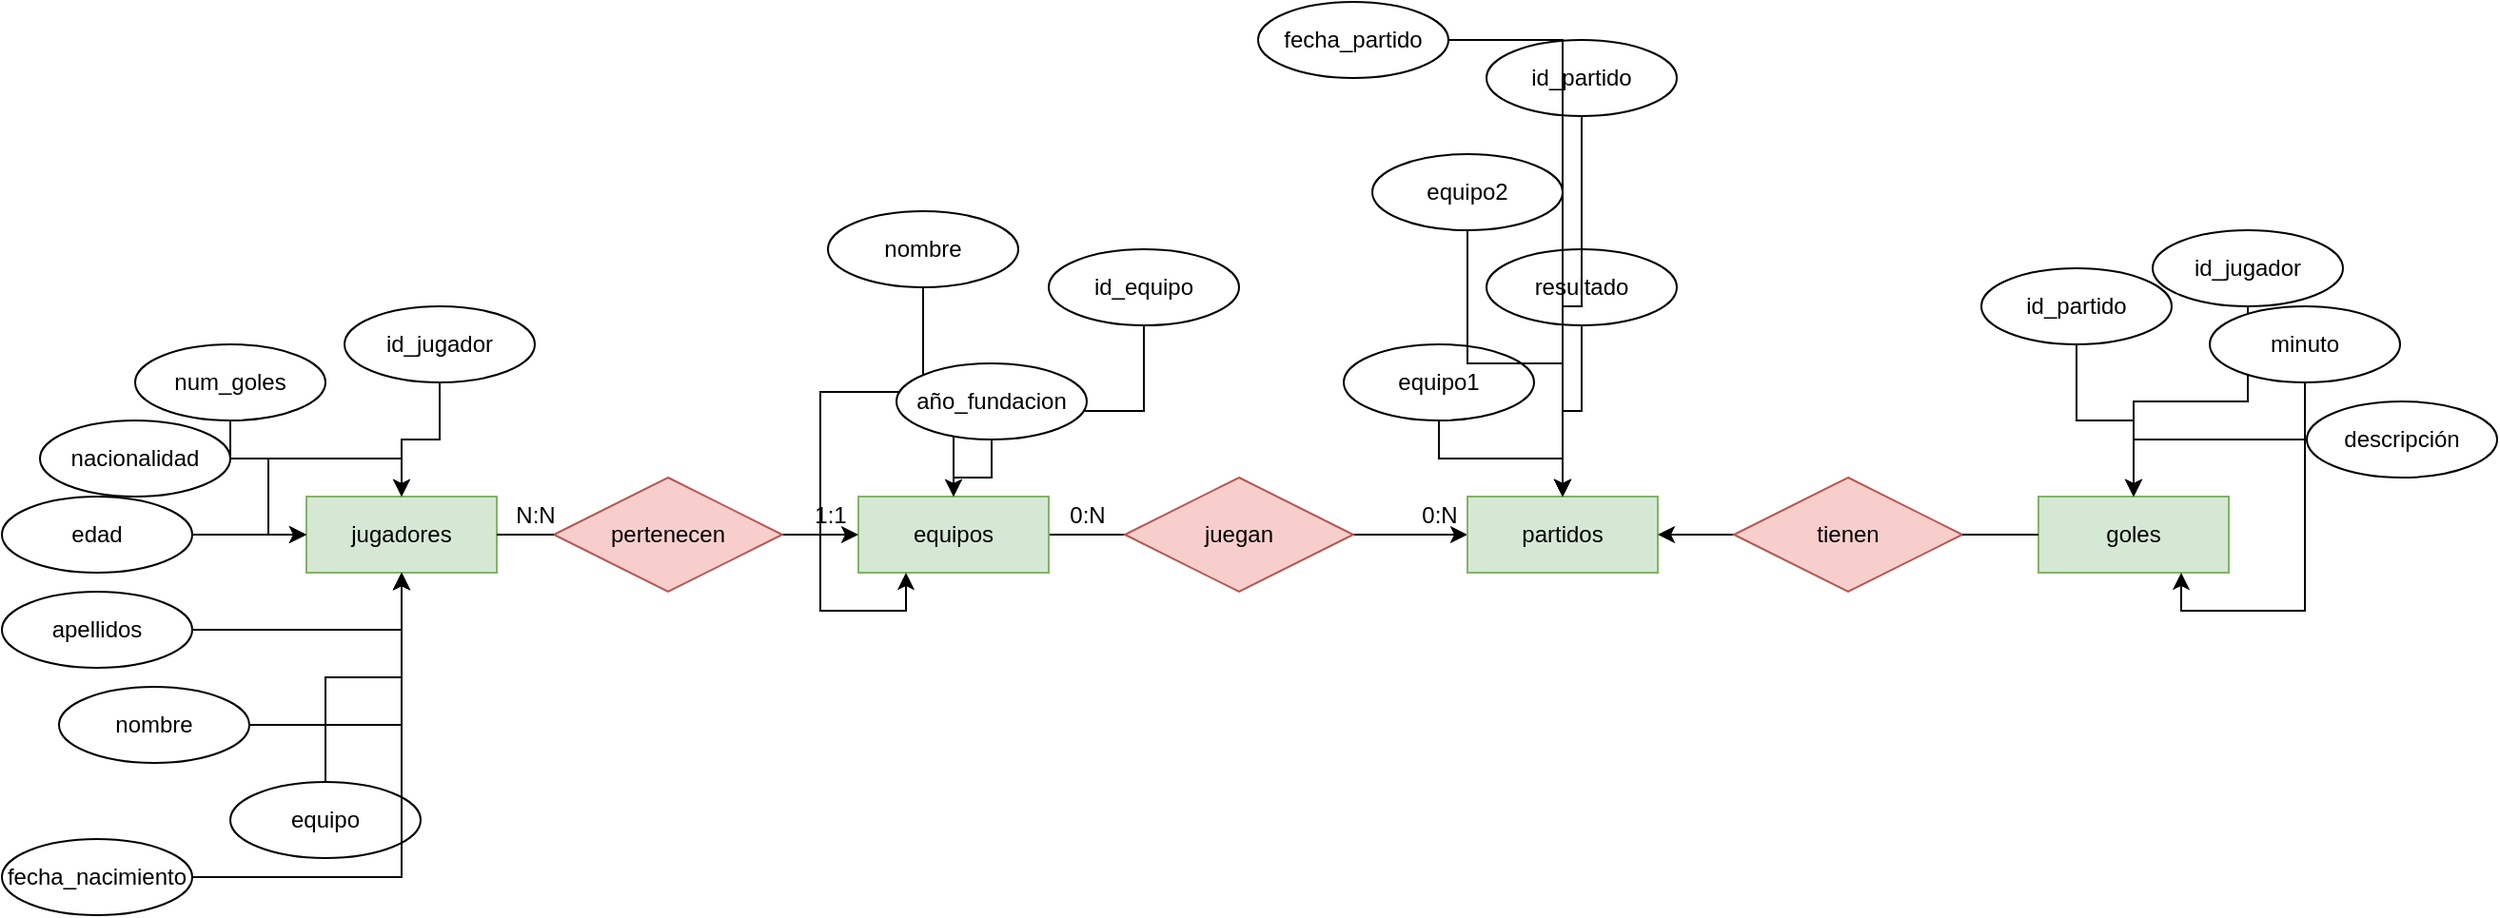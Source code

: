 <mxfile version="15.4.0" type="device"><diagram id="_mD8iaYOaD9M3n9wis0r" name="Página-1"><mxGraphModel dx="2310" dy="867" grid="1" gridSize="10" guides="1" tooltips="1" connect="1" arrows="1" fold="1" page="1" pageScale="1" pageWidth="827" pageHeight="1169" math="0" shadow="0"><root><mxCell id="0"/><mxCell id="1" parent="0"/><mxCell id="zfJUZlzcQHThNHYyDPsL-4" style="edgeStyle=orthogonalEdgeStyle;rounded=0;orthogonalLoop=1;jettySize=auto;html=1;" edge="1" parent="1" source="zfJUZlzcQHThNHYyDPsL-1" target="zfJUZlzcQHThNHYyDPsL-2"><mxGeometry relative="1" as="geometry"/></mxCell><mxCell id="zfJUZlzcQHThNHYyDPsL-1" value="equipos" style="whiteSpace=wrap;html=1;align=center;fillColor=#d5e8d4;strokeColor=#82b366;" vertex="1" parent="1"><mxGeometry x="380" y="280" width="100" height="40" as="geometry"/></mxCell><mxCell id="zfJUZlzcQHThNHYyDPsL-2" value="partidos" style="whiteSpace=wrap;html=1;align=center;fillColor=#d5e8d4;strokeColor=#82b366;" vertex="1" parent="1"><mxGeometry x="700" y="280" width="100" height="40" as="geometry"/></mxCell><mxCell id="zfJUZlzcQHThNHYyDPsL-6" style="edgeStyle=orthogonalEdgeStyle;rounded=0;orthogonalLoop=1;jettySize=auto;html=1;startArrow=none;" edge="1" parent="1" source="zfJUZlzcQHThNHYyDPsL-7" target="zfJUZlzcQHThNHYyDPsL-1"><mxGeometry relative="1" as="geometry"/></mxCell><mxCell id="zfJUZlzcQHThNHYyDPsL-3" value="jugadores" style="whiteSpace=wrap;html=1;align=center;fillColor=#d5e8d4;strokeColor=#82b366;" vertex="1" parent="1"><mxGeometry x="90" y="280" width="100" height="40" as="geometry"/></mxCell><mxCell id="zfJUZlzcQHThNHYyDPsL-5" value="juegan" style="shape=rhombus;perimeter=rhombusPerimeter;whiteSpace=wrap;html=1;align=center;fillColor=#f8cecc;strokeColor=#b85450;" vertex="1" parent="1"><mxGeometry x="520" y="270" width="120" height="60" as="geometry"/></mxCell><mxCell id="zfJUZlzcQHThNHYyDPsL-7" value="pertenecen" style="shape=rhombus;perimeter=rhombusPerimeter;whiteSpace=wrap;html=1;align=center;fillColor=#f8cecc;strokeColor=#b85450;" vertex="1" parent="1"><mxGeometry x="220" y="270" width="120" height="60" as="geometry"/></mxCell><mxCell id="zfJUZlzcQHThNHYyDPsL-8" value="" style="edgeStyle=orthogonalEdgeStyle;rounded=0;orthogonalLoop=1;jettySize=auto;html=1;endArrow=none;" edge="1" parent="1" source="zfJUZlzcQHThNHYyDPsL-3" target="zfJUZlzcQHThNHYyDPsL-7"><mxGeometry relative="1" as="geometry"><mxPoint x="190" y="300" as="sourcePoint"/><mxPoint x="380" y="300" as="targetPoint"/></mxGeometry></mxCell><mxCell id="zfJUZlzcQHThNHYyDPsL-9" value="1:1" style="text;html=1;resizable=0;autosize=1;align=center;verticalAlign=middle;points=[];fillColor=none;strokeColor=none;rounded=0;" vertex="1" parent="1"><mxGeometry x="350" y="280" width="30" height="20" as="geometry"/></mxCell><mxCell id="zfJUZlzcQHThNHYyDPsL-10" value="N:N" style="text;html=1;resizable=0;autosize=1;align=center;verticalAlign=middle;points=[];fillColor=none;strokeColor=none;rounded=0;" vertex="1" parent="1"><mxGeometry x="190" y="280" width="40" height="20" as="geometry"/></mxCell><mxCell id="zfJUZlzcQHThNHYyDPsL-11" value="0:N" style="text;html=1;resizable=0;autosize=1;align=center;verticalAlign=middle;points=[];fillColor=none;strokeColor=none;rounded=0;" vertex="1" parent="1"><mxGeometry x="670" y="280" width="30" height="20" as="geometry"/></mxCell><mxCell id="zfJUZlzcQHThNHYyDPsL-12" value="0:N" style="text;html=1;resizable=0;autosize=1;align=center;verticalAlign=middle;points=[];fillColor=none;strokeColor=none;rounded=0;" vertex="1" parent="1"><mxGeometry x="485" y="280" width="30" height="20" as="geometry"/></mxCell><mxCell id="zfJUZlzcQHThNHYyDPsL-19" style="edgeStyle=orthogonalEdgeStyle;rounded=0;orthogonalLoop=1;jettySize=auto;html=1;" edge="1" parent="1" source="zfJUZlzcQHThNHYyDPsL-13" target="zfJUZlzcQHThNHYyDPsL-3"><mxGeometry relative="1" as="geometry"/></mxCell><mxCell id="zfJUZlzcQHThNHYyDPsL-13" value="nombre" style="ellipse;whiteSpace=wrap;html=1;align=center;" vertex="1" parent="1"><mxGeometry x="-40" y="380" width="100" height="40" as="geometry"/></mxCell><mxCell id="zfJUZlzcQHThNHYyDPsL-20" style="edgeStyle=orthogonalEdgeStyle;rounded=0;orthogonalLoop=1;jettySize=auto;html=1;" edge="1" parent="1" source="zfJUZlzcQHThNHYyDPsL-14" target="zfJUZlzcQHThNHYyDPsL-3"><mxGeometry relative="1" as="geometry"/></mxCell><mxCell id="zfJUZlzcQHThNHYyDPsL-14" value="apellidos" style="ellipse;whiteSpace=wrap;html=1;align=center;" vertex="1" parent="1"><mxGeometry x="-70" y="330" width="100" height="40" as="geometry"/></mxCell><mxCell id="zfJUZlzcQHThNHYyDPsL-21" style="edgeStyle=orthogonalEdgeStyle;rounded=0;orthogonalLoop=1;jettySize=auto;html=1;" edge="1" parent="1" source="zfJUZlzcQHThNHYyDPsL-15" target="zfJUZlzcQHThNHYyDPsL-3"><mxGeometry relative="1" as="geometry"/></mxCell><mxCell id="zfJUZlzcQHThNHYyDPsL-15" value="edad" style="ellipse;whiteSpace=wrap;html=1;align=center;" vertex="1" parent="1"><mxGeometry x="-70" y="280" width="100" height="40" as="geometry"/></mxCell><mxCell id="zfJUZlzcQHThNHYyDPsL-22" style="edgeStyle=orthogonalEdgeStyle;rounded=0;orthogonalLoop=1;jettySize=auto;html=1;" edge="1" parent="1" source="zfJUZlzcQHThNHYyDPsL-16" target="zfJUZlzcQHThNHYyDPsL-3"><mxGeometry relative="1" as="geometry"/></mxCell><mxCell id="zfJUZlzcQHThNHYyDPsL-16" value="nacionalidad" style="ellipse;whiteSpace=wrap;html=1;align=center;" vertex="1" parent="1"><mxGeometry x="-50" y="240" width="100" height="40" as="geometry"/></mxCell><mxCell id="zfJUZlzcQHThNHYyDPsL-23" style="edgeStyle=orthogonalEdgeStyle;rounded=0;orthogonalLoop=1;jettySize=auto;html=1;" edge="1" parent="1" source="zfJUZlzcQHThNHYyDPsL-17" target="zfJUZlzcQHThNHYyDPsL-3"><mxGeometry relative="1" as="geometry"/></mxCell><mxCell id="zfJUZlzcQHThNHYyDPsL-17" value="num_goles" style="ellipse;whiteSpace=wrap;html=1;align=center;" vertex="1" parent="1"><mxGeometry y="200" width="100" height="40" as="geometry"/></mxCell><mxCell id="zfJUZlzcQHThNHYyDPsL-24" style="edgeStyle=orthogonalEdgeStyle;rounded=0;orthogonalLoop=1;jettySize=auto;html=1;" edge="1" parent="1" source="zfJUZlzcQHThNHYyDPsL-18" target="zfJUZlzcQHThNHYyDPsL-3"><mxGeometry relative="1" as="geometry"/></mxCell><mxCell id="zfJUZlzcQHThNHYyDPsL-18" value="id_jugador" style="ellipse;whiteSpace=wrap;html=1;align=center;" vertex="1" parent="1"><mxGeometry x="110" y="180" width="100" height="40" as="geometry"/></mxCell><mxCell id="zfJUZlzcQHThNHYyDPsL-26" style="edgeStyle=orthogonalEdgeStyle;rounded=0;orthogonalLoop=1;jettySize=auto;html=1;" edge="1" parent="1" source="zfJUZlzcQHThNHYyDPsL-25" target="zfJUZlzcQHThNHYyDPsL-3"><mxGeometry relative="1" as="geometry"/></mxCell><mxCell id="zfJUZlzcQHThNHYyDPsL-25" value="equipo" style="ellipse;whiteSpace=wrap;html=1;align=center;" vertex="1" parent="1"><mxGeometry x="50" y="430" width="100" height="40" as="geometry"/></mxCell><mxCell id="zfJUZlzcQHThNHYyDPsL-28" style="edgeStyle=orthogonalEdgeStyle;rounded=0;orthogonalLoop=1;jettySize=auto;html=1;" edge="1" parent="1" source="zfJUZlzcQHThNHYyDPsL-27" target="zfJUZlzcQHThNHYyDPsL-3"><mxGeometry relative="1" as="geometry"/></mxCell><mxCell id="zfJUZlzcQHThNHYyDPsL-27" value="fecha_nacimiento" style="ellipse;whiteSpace=wrap;html=1;align=center;" vertex="1" parent="1"><mxGeometry x="-70" y="460" width="100" height="40" as="geometry"/></mxCell><mxCell id="zfJUZlzcQHThNHYyDPsL-35" style="edgeStyle=orthogonalEdgeStyle;rounded=0;orthogonalLoop=1;jettySize=auto;html=1;" edge="1" parent="1" source="zfJUZlzcQHThNHYyDPsL-29" target="zfJUZlzcQHThNHYyDPsL-1"><mxGeometry relative="1" as="geometry"/></mxCell><mxCell id="zfJUZlzcQHThNHYyDPsL-29" value="id_equipo" style="ellipse;whiteSpace=wrap;html=1;align=center;" vertex="1" parent="1"><mxGeometry x="480" y="150" width="100" height="40" as="geometry"/></mxCell><mxCell id="zfJUZlzcQHThNHYyDPsL-32" style="edgeStyle=orthogonalEdgeStyle;rounded=0;orthogonalLoop=1;jettySize=auto;html=1;exitX=0.5;exitY=1;exitDx=0;exitDy=0;entryX=0.25;entryY=1;entryDx=0;entryDy=0;" edge="1" parent="1" source="zfJUZlzcQHThNHYyDPsL-30" target="zfJUZlzcQHThNHYyDPsL-1"><mxGeometry relative="1" as="geometry"/></mxCell><mxCell id="zfJUZlzcQHThNHYyDPsL-30" value="nombre" style="ellipse;whiteSpace=wrap;html=1;align=center;" vertex="1" parent="1"><mxGeometry x="364" y="130" width="100" height="40" as="geometry"/></mxCell><mxCell id="zfJUZlzcQHThNHYyDPsL-34" style="edgeStyle=orthogonalEdgeStyle;rounded=0;orthogonalLoop=1;jettySize=auto;html=1;" edge="1" parent="1" source="zfJUZlzcQHThNHYyDPsL-31" target="zfJUZlzcQHThNHYyDPsL-1"><mxGeometry relative="1" as="geometry"/></mxCell><mxCell id="zfJUZlzcQHThNHYyDPsL-31" value="año_fundacion" style="ellipse;whiteSpace=wrap;html=1;align=center;" vertex="1" parent="1"><mxGeometry x="400" y="210" width="100" height="40" as="geometry"/></mxCell><mxCell id="zfJUZlzcQHThNHYyDPsL-40" style="edgeStyle=orthogonalEdgeStyle;rounded=0;orthogonalLoop=1;jettySize=auto;html=1;entryX=0.5;entryY=0;entryDx=0;entryDy=0;" edge="1" parent="1" source="zfJUZlzcQHThNHYyDPsL-37" target="zfJUZlzcQHThNHYyDPsL-2"><mxGeometry relative="1" as="geometry"/></mxCell><mxCell id="zfJUZlzcQHThNHYyDPsL-37" value="equipo1" style="ellipse;whiteSpace=wrap;html=1;align=center;" vertex="1" parent="1"><mxGeometry x="635" y="200" width="100" height="40" as="geometry"/></mxCell><mxCell id="zfJUZlzcQHThNHYyDPsL-42" style="edgeStyle=orthogonalEdgeStyle;rounded=0;orthogonalLoop=1;jettySize=auto;html=1;" edge="1" parent="1" source="zfJUZlzcQHThNHYyDPsL-38" target="zfJUZlzcQHThNHYyDPsL-2"><mxGeometry relative="1" as="geometry"/></mxCell><mxCell id="zfJUZlzcQHThNHYyDPsL-38" value="equipo2" style="ellipse;whiteSpace=wrap;html=1;align=center;" vertex="1" parent="1"><mxGeometry x="650" y="100" width="100" height="40" as="geometry"/></mxCell><mxCell id="zfJUZlzcQHThNHYyDPsL-41" style="edgeStyle=orthogonalEdgeStyle;rounded=0;orthogonalLoop=1;jettySize=auto;html=1;" edge="1" parent="1" source="zfJUZlzcQHThNHYyDPsL-39" target="zfJUZlzcQHThNHYyDPsL-2"><mxGeometry relative="1" as="geometry"/></mxCell><mxCell id="zfJUZlzcQHThNHYyDPsL-39" value="resultado" style="ellipse;whiteSpace=wrap;html=1;align=center;" vertex="1" parent="1"><mxGeometry x="710" y="150" width="100" height="40" as="geometry"/></mxCell><mxCell id="zfJUZlzcQHThNHYyDPsL-44" style="edgeStyle=orthogonalEdgeStyle;rounded=0;orthogonalLoop=1;jettySize=auto;html=1;" edge="1" parent="1" source="zfJUZlzcQHThNHYyDPsL-43" target="zfJUZlzcQHThNHYyDPsL-2"><mxGeometry relative="1" as="geometry"/></mxCell><mxCell id="zfJUZlzcQHThNHYyDPsL-43" value="id_partido" style="ellipse;whiteSpace=wrap;html=1;align=center;" vertex="1" parent="1"><mxGeometry x="710" y="40" width="100" height="40" as="geometry"/></mxCell><mxCell id="zfJUZlzcQHThNHYyDPsL-46" style="edgeStyle=orthogonalEdgeStyle;rounded=0;orthogonalLoop=1;jettySize=auto;html=1;" edge="1" parent="1" source="zfJUZlzcQHThNHYyDPsL-45" target="zfJUZlzcQHThNHYyDPsL-2"><mxGeometry relative="1" as="geometry"/></mxCell><mxCell id="zfJUZlzcQHThNHYyDPsL-45" value="fecha_partido" style="ellipse;whiteSpace=wrap;html=1;align=center;" vertex="1" parent="1"><mxGeometry x="590" y="20" width="100" height="40" as="geometry"/></mxCell><mxCell id="zfJUZlzcQHThNHYyDPsL-48" style="edgeStyle=orthogonalEdgeStyle;rounded=0;orthogonalLoop=1;jettySize=auto;html=1;startArrow=none;" edge="1" parent="1" source="zfJUZlzcQHThNHYyDPsL-49" target="zfJUZlzcQHThNHYyDPsL-2"><mxGeometry relative="1" as="geometry"><mxPoint x="890" y="300" as="targetPoint"/></mxGeometry></mxCell><mxCell id="zfJUZlzcQHThNHYyDPsL-47" value="goles" style="whiteSpace=wrap;html=1;align=center;fillColor=#d5e8d4;strokeColor=#82b366;" vertex="1" parent="1"><mxGeometry x="1000" y="280" width="100" height="40" as="geometry"/></mxCell><mxCell id="zfJUZlzcQHThNHYyDPsL-49" value="tienen" style="shape=rhombus;perimeter=rhombusPerimeter;whiteSpace=wrap;html=1;align=center;fillColor=#f8cecc;strokeColor=#b85450;" vertex="1" parent="1"><mxGeometry x="840" y="270" width="120" height="60" as="geometry"/></mxCell><mxCell id="zfJUZlzcQHThNHYyDPsL-50" value="" style="edgeStyle=orthogonalEdgeStyle;rounded=0;orthogonalLoop=1;jettySize=auto;html=1;endArrow=none;" edge="1" parent="1" source="zfJUZlzcQHThNHYyDPsL-47" target="zfJUZlzcQHThNHYyDPsL-49"><mxGeometry relative="1" as="geometry"><mxPoint x="800" y="300" as="targetPoint"/><mxPoint x="1000" y="300" as="sourcePoint"/></mxGeometry></mxCell><mxCell id="zfJUZlzcQHThNHYyDPsL-55" style="edgeStyle=orthogonalEdgeStyle;rounded=0;orthogonalLoop=1;jettySize=auto;html=1;" edge="1" parent="1" source="zfJUZlzcQHThNHYyDPsL-51" target="zfJUZlzcQHThNHYyDPsL-47"><mxGeometry relative="1" as="geometry"/></mxCell><mxCell id="zfJUZlzcQHThNHYyDPsL-51" value="id_partido" style="ellipse;whiteSpace=wrap;html=1;align=center;" vertex="1" parent="1"><mxGeometry x="970" y="160" width="100" height="40" as="geometry"/></mxCell><mxCell id="zfJUZlzcQHThNHYyDPsL-56" style="edgeStyle=orthogonalEdgeStyle;rounded=0;orthogonalLoop=1;jettySize=auto;html=1;" edge="1" parent="1" source="zfJUZlzcQHThNHYyDPsL-52" target="zfJUZlzcQHThNHYyDPsL-47"><mxGeometry relative="1" as="geometry"/></mxCell><mxCell id="zfJUZlzcQHThNHYyDPsL-52" value="id_jugador" style="ellipse;whiteSpace=wrap;html=1;align=center;" vertex="1" parent="1"><mxGeometry x="1060" y="140" width="100" height="40" as="geometry"/></mxCell><mxCell id="zfJUZlzcQHThNHYyDPsL-57" style="edgeStyle=orthogonalEdgeStyle;rounded=0;orthogonalLoop=1;jettySize=auto;html=1;entryX=0.75;entryY=1;entryDx=0;entryDy=0;" edge="1" parent="1" source="zfJUZlzcQHThNHYyDPsL-53" target="zfJUZlzcQHThNHYyDPsL-47"><mxGeometry relative="1" as="geometry"/></mxCell><mxCell id="zfJUZlzcQHThNHYyDPsL-53" value="minuto" style="ellipse;whiteSpace=wrap;html=1;align=center;" vertex="1" parent="1"><mxGeometry x="1090" y="180" width="100" height="40" as="geometry"/></mxCell><mxCell id="zfJUZlzcQHThNHYyDPsL-58" style="edgeStyle=orthogonalEdgeStyle;rounded=0;orthogonalLoop=1;jettySize=auto;html=1;" edge="1" parent="1" source="zfJUZlzcQHThNHYyDPsL-54" target="zfJUZlzcQHThNHYyDPsL-47"><mxGeometry relative="1" as="geometry"/></mxCell><mxCell id="zfJUZlzcQHThNHYyDPsL-54" value="descripción" style="ellipse;whiteSpace=wrap;html=1;align=center;" vertex="1" parent="1"><mxGeometry x="1141" y="230" width="100" height="40" as="geometry"/></mxCell></root></mxGraphModel></diagram></mxfile>